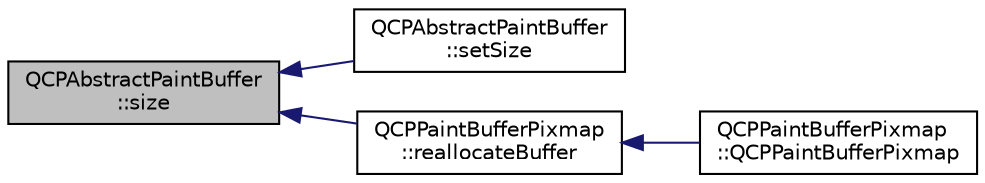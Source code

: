 digraph "QCPAbstractPaintBuffer::size"
{
  edge [fontname="Helvetica",fontsize="10",labelfontname="Helvetica",labelfontsize="10"];
  node [fontname="Helvetica",fontsize="10",shape=record];
  rankdir="LR";
  Node38 [label="QCPAbstractPaintBuffer\l::size",height=0.2,width=0.4,color="black", fillcolor="grey75", style="filled", fontcolor="black"];
  Node38 -> Node39 [dir="back",color="midnightblue",fontsize="10",style="solid",fontname="Helvetica"];
  Node39 [label="QCPAbstractPaintBuffer\l::setSize",height=0.2,width=0.4,color="black", fillcolor="white", style="filled",URL="$class_q_c_p_abstract_paint_buffer.html#a8b68c3cd36533f1a4a23b5ce8cd66f01"];
  Node38 -> Node40 [dir="back",color="midnightblue",fontsize="10",style="solid",fontname="Helvetica"];
  Node40 [label="QCPPaintBufferPixmap\l::reallocateBuffer",height=0.2,width=0.4,color="black", fillcolor="white", style="filled",URL="$class_q_c_p_paint_buffer_pixmap.html#ad49f3205ba3463b1c44f8db3cfcc90f0"];
  Node40 -> Node41 [dir="back",color="midnightblue",fontsize="10",style="solid",fontname="Helvetica"];
  Node41 [label="QCPPaintBufferPixmap\l::QCPPaintBufferPixmap",height=0.2,width=0.4,color="black", fillcolor="white", style="filled",URL="$class_q_c_p_paint_buffer_pixmap.html#aef0224e03b9285509391fcd61a8e6844"];
}
